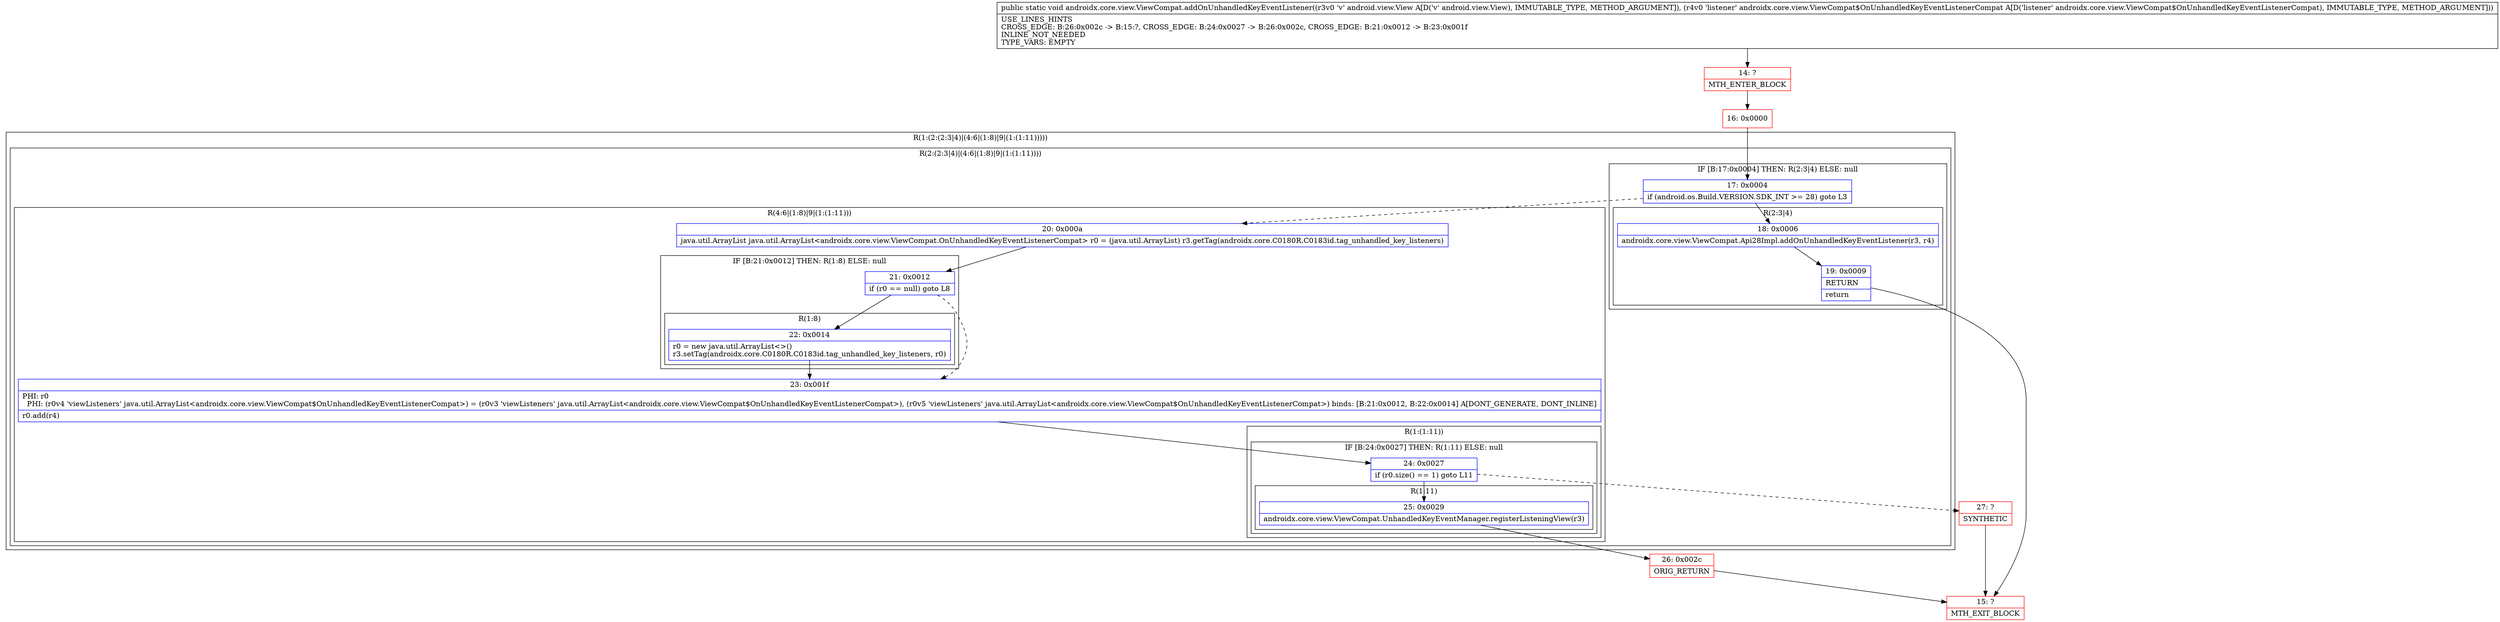 digraph "CFG forandroidx.core.view.ViewCompat.addOnUnhandledKeyEventListener(Landroid\/view\/View;Landroidx\/core\/view\/ViewCompat$OnUnhandledKeyEventListenerCompat;)V" {
subgraph cluster_Region_1807793953 {
label = "R(1:(2:(2:3|4)|(4:6|(1:8)|9|(1:(1:11)))))";
node [shape=record,color=blue];
subgraph cluster_Region_1843910102 {
label = "R(2:(2:3|4)|(4:6|(1:8)|9|(1:(1:11))))";
node [shape=record,color=blue];
subgraph cluster_IfRegion_1238512121 {
label = "IF [B:17:0x0004] THEN: R(2:3|4) ELSE: null";
node [shape=record,color=blue];
Node_17 [shape=record,label="{17\:\ 0x0004|if (android.os.Build.VERSION.SDK_INT \>= 28) goto L3\l}"];
subgraph cluster_Region_824463163 {
label = "R(2:3|4)";
node [shape=record,color=blue];
Node_18 [shape=record,label="{18\:\ 0x0006|androidx.core.view.ViewCompat.Api28Impl.addOnUnhandledKeyEventListener(r3, r4)\l}"];
Node_19 [shape=record,label="{19\:\ 0x0009|RETURN\l|return\l}"];
}
}
subgraph cluster_Region_1351111787 {
label = "R(4:6|(1:8)|9|(1:(1:11)))";
node [shape=record,color=blue];
Node_20 [shape=record,label="{20\:\ 0x000a|java.util.ArrayList java.util.ArrayList\<androidx.core.view.ViewCompat.OnUnhandledKeyEventListenerCompat\> r0 = (java.util.ArrayList) r3.getTag(androidx.core.C0180R.C0183id.tag_unhandled_key_listeners)\l}"];
subgraph cluster_IfRegion_753931112 {
label = "IF [B:21:0x0012] THEN: R(1:8) ELSE: null";
node [shape=record,color=blue];
Node_21 [shape=record,label="{21\:\ 0x0012|if (r0 == null) goto L8\l}"];
subgraph cluster_Region_443190468 {
label = "R(1:8)";
node [shape=record,color=blue];
Node_22 [shape=record,label="{22\:\ 0x0014|r0 = new java.util.ArrayList\<\>()\lr3.setTag(androidx.core.C0180R.C0183id.tag_unhandled_key_listeners, r0)\l}"];
}
}
Node_23 [shape=record,label="{23\:\ 0x001f|PHI: r0 \l  PHI: (r0v4 'viewListeners' java.util.ArrayList\<androidx.core.view.ViewCompat$OnUnhandledKeyEventListenerCompat\>) = (r0v3 'viewListeners' java.util.ArrayList\<androidx.core.view.ViewCompat$OnUnhandledKeyEventListenerCompat\>), (r0v5 'viewListeners' java.util.ArrayList\<androidx.core.view.ViewCompat$OnUnhandledKeyEventListenerCompat\>) binds: [B:21:0x0012, B:22:0x0014] A[DONT_GENERATE, DONT_INLINE]\l|r0.add(r4)\l}"];
subgraph cluster_Region_1609811849 {
label = "R(1:(1:11))";
node [shape=record,color=blue];
subgraph cluster_IfRegion_1820409840 {
label = "IF [B:24:0x0027] THEN: R(1:11) ELSE: null";
node [shape=record,color=blue];
Node_24 [shape=record,label="{24\:\ 0x0027|if (r0.size() == 1) goto L11\l}"];
subgraph cluster_Region_208269508 {
label = "R(1:11)";
node [shape=record,color=blue];
Node_25 [shape=record,label="{25\:\ 0x0029|androidx.core.view.ViewCompat.UnhandledKeyEventManager.registerListeningView(r3)\l}"];
}
}
}
}
}
}
Node_14 [shape=record,color=red,label="{14\:\ ?|MTH_ENTER_BLOCK\l}"];
Node_16 [shape=record,color=red,label="{16\:\ 0x0000}"];
Node_15 [shape=record,color=red,label="{15\:\ ?|MTH_EXIT_BLOCK\l}"];
Node_26 [shape=record,color=red,label="{26\:\ 0x002c|ORIG_RETURN\l}"];
Node_27 [shape=record,color=red,label="{27\:\ ?|SYNTHETIC\l}"];
MethodNode[shape=record,label="{public static void androidx.core.view.ViewCompat.addOnUnhandledKeyEventListener((r3v0 'v' android.view.View A[D('v' android.view.View), IMMUTABLE_TYPE, METHOD_ARGUMENT]), (r4v0 'listener' androidx.core.view.ViewCompat$OnUnhandledKeyEventListenerCompat A[D('listener' androidx.core.view.ViewCompat$OnUnhandledKeyEventListenerCompat), IMMUTABLE_TYPE, METHOD_ARGUMENT]))  | USE_LINES_HINTS\lCROSS_EDGE: B:26:0x002c \-\> B:15:?, CROSS_EDGE: B:24:0x0027 \-\> B:26:0x002c, CROSS_EDGE: B:21:0x0012 \-\> B:23:0x001f\lINLINE_NOT_NEEDED\lTYPE_VARS: EMPTY\l}"];
MethodNode -> Node_14;Node_17 -> Node_18;
Node_17 -> Node_20[style=dashed];
Node_18 -> Node_19;
Node_19 -> Node_15;
Node_20 -> Node_21;
Node_21 -> Node_22;
Node_21 -> Node_23[style=dashed];
Node_22 -> Node_23;
Node_23 -> Node_24;
Node_24 -> Node_25;
Node_24 -> Node_27[style=dashed];
Node_25 -> Node_26;
Node_14 -> Node_16;
Node_16 -> Node_17;
Node_26 -> Node_15;
Node_27 -> Node_15;
}

